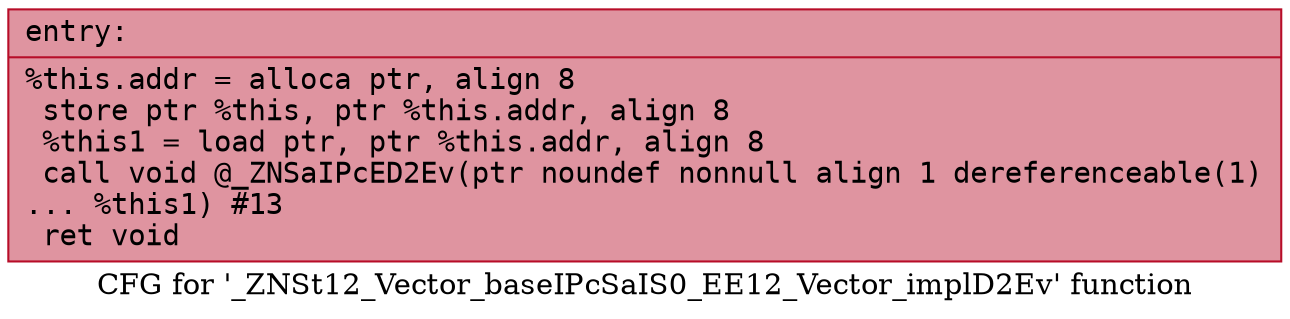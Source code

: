 digraph "CFG for '_ZNSt12_Vector_baseIPcSaIS0_EE12_Vector_implD2Ev' function" {
	label="CFG for '_ZNSt12_Vector_baseIPcSaIS0_EE12_Vector_implD2Ev' function";

	Node0x561f1654d390 [shape=record,color="#b70d28ff", style=filled, fillcolor="#b70d2870" fontname="Courier",label="{entry:\l|  %this.addr = alloca ptr, align 8\l  store ptr %this, ptr %this.addr, align 8\l  %this1 = load ptr, ptr %this.addr, align 8\l  call void @_ZNSaIPcED2Ev(ptr noundef nonnull align 1 dereferenceable(1)\l... %this1) #13\l  ret void\l}"];
}
